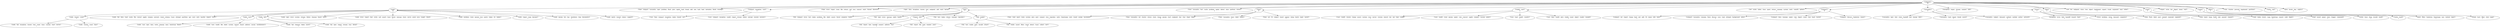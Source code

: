 strict digraph  {
	"['unknown']
59" -> "['node']
14";
	"['unknown']
59" -> "['time', 'compact', 'cassandra', 'oper', 'problem', 'flush', 'give', 'updat', 'load', 'break', 'add', 'one', 'task', 'lead', 'metadata', '\
block', 'strategi']
1";
	"['unknown']
59" -> "['compact', 'exception', 'race']
2";
	"['unknown']
59" -> "['time', 'error', 'repair', 'creat', 'file', 'return', 'call', 'issu', 'concurr', 'exist', 'thread', 'directori']
1";
	"['unknown']
59" -> "['oper', 'data', 'exception', 'cluster', 'test', 'endpoint', 'add', 'exist', 'kernel']
1";
	"['unknown']
59" -> "['fail']
7";
	"['unknown']
59" -> "['race', 'cassandra', 'test', 'cache', 'problem', 'updat', 'detect', 'miss', 'perform', 'stress']
1";
	"['unknown']
59" -> "['time']
4";
	"['unknown']
59" -> "['condit', 'race']
4";
	"['unknown']
59" -> "['set', 'cache', 'index', 'class', 'queri', 'return', 'consequ', 'system', 'notic', 'someth', 'option']
1";
	"['unknown']
59" -> "['compact']
4";
	"['unknown']
59" -> "['cassandra']
3";
	"['unknown']
59" -> "['exception', 'repair', 'stream', 'connect', 'info']
1";
	"['unknown']
59" -> "['error']
2";
	"['unknown']
59" -> "['data']
2";
	"['unknown']
59" -> "['set', 'list', 'endpoint', 'store', 'tree', 'object', 'implement', 'expect', 'trunk', 'argument', 'max', 'order']
1";
	"['unknown']
59" -> "['read']
2";
	"['unknown']
59" -> "['report', 'write', 'list', 'digest', 'mean', 'wait']
1";
	"['unknown']
59" -> "['cache']
2";
	"['unknown']
59" -> "['filter']
2";
	"['unknown']
59" -> "['valu', 'counter', 'prevent', 'implement', 'partition']
1";
	"['unknown']
59" -> "['write', 'one']
1";
	"['unknown']
59" -> "['give', 'involv', 'key', 'replica']
1";
	"['node']
14" -> "['node', 'cluster', 'creat']
3";
	"['node']
14" -> "['node', 'fail', 'data', 'read', 'cache', 'file', 'restart', 'applic', 'misplac', 'prevent', 'stack', 'schema', 'trace', 'attempt', '\
partition', 'agr', 'save', 'auto', 'machin', 'migrat', 'recov']
1";
	"['node']
14" -> "['node', 'race']
2";
	"['node']
14" -> "['node', 'fail']
2";
	"['node']
14" -> "['node', 'oper', 'error', 'system', 'stream', 'follow', 'cleanup', 'board', 'local']
1";
	"['node']
14" -> "['node', 'error', 'report', 'hint', 'write', 'call', 'assert', 'local', 'throw', 'messag', 'store', 'servic', 'proxi', 'java', '\
target', 'check']
1";
	"['node']
14" -> "['node', 'problem', 'state', 'gossip', 'issu', 'patch', 'token', 'cli', 'replac']
1";
	"['node']
14" -> "['node', 'repair', 'rang', 'keyspac']
1";
	"['node']
14" -> "['node', 'gossip', 'list', 'day', 'shutdown', 'ring', 'decommiss']
1";
	"['node']
14" -> "['node', 'patch', 'consist', 'latenc', 'support']
1";
	"['compact', 'exception', 'race']
2" -> "['race', 'time', 'compact', 'exception', 'index', 'bound', 'out']
1";
	"['compact', 'exception', 'race']
2" -> "['race', 'compact', 'exception', 'condit', 'repair', 'stream', 'follow', 'entropi', 'session', 'process']
1";
	"['fail']
7" -> "['fail', 'compact', 'error', 'test', 'index', 'problem', 'file', 'delet', 'associ', 'throw', 'progress', 'build']
1";
	"['fail']
7" -> "['fail', 'oper', 'error', 'messag', 'cqlsh', 'handl']
1";
	"['fail']
7" -> "['report', 'fail']
2";
	"['fail']
7" -> "['fail', 'test', 'index', 'return', 'consequ', 'reproduc']
1";
	"['fail']
7" -> "['fail', 'stable']
2";
	"['time']
4" -> "['time', 'read', 'queri', 'state', 'system', 'give', 'post', 'connect', 'issu', 'reproduc', 'notic', 'timestamp', 'note', 'round', '\
assign', 'increment']
1";
	"['time']
4" -> "['time', 'cassandra', 'set', 'cluster', 'return', 'state', 'chang', 'gossip', 'start', 'endpoint', 'day', 'stay', 'elaps', 'keep']
\
1";
	"['time']
4" -> "['time', 'cassandra', 'class', 'delet', 'follow']
1";
	"['time']
4" -> "['time', 'set', 'ttl', 'subject', 'insert', 'appear', 'integ', 'batch', 'expir', 'mutat']
1";
	"['condit', 'race']
4" -> "['race', 'condit', 'cluster', 'chang', 'associ', 'custom', 'sync', 'server', 'version', 'execut', 'rpc', 'cql', 'type', 'config']
\
1";
	"['condit', 'race']
4" -> "['race', 'condit', 'creat', 'gossip', 'updat', 'valu', 'concurr', 'applic', 'misplac', 'version', 'gener']
1";
	"['condit', 'race']
4" -> "['race', 'read', 'condit', 'counter']
1";
	"['condit', 'race']
4" -> "['race', 'data', 'condit', 'give', 'stable', 'count', 'object', 'reader', 'exampl']
1";
	"['compact']
4" -> "['compact', 'set', 'report', 'chang', 'load', 'call', 'add', 'ttl', 'mean', 'info', 'base']
1";
	"['compact']
4" -> "['compact', 'cassandra', 'consequ', 'flush', 'discuss', 'sync', 'task', 'attempt', 'background', 'allow']
1";
	"['compact']
4" -> "['compact', 'data', 'consequ', 'updat', 'valu', 'digest', 'count', 'tree', 'hash', 'includ']
1";
	"['compact']
4" -> "['compact', 'discuss', 'tombston', 'remov']
1";
	"['cassandra']
3" -> "['cassandra', 'oper', 'hint', 'state', 'handoff', 'end', 'manag', 'deliv']
1";
	"['cassandra']
3" -> "['cassandra', 'read', 'repair', 'break', 'associ']
1";
	"['cassandra']
3" -> "['cassandra', 'subject', 'datacent', 'authent', 'multipl', 'author', 'network']
1";
	"['error']
2" -> "['exception', 'error', 'hint', 'handoff', 'branch', 'bug']
1";
	"['error']
2" -> "['error', 'problem', 'setup', 'datacent', 'compress']
1";
	"['data']
2" -> "['data', 'flush', 'delet', 'post', 'commit', 'memtabl', 'segment']
1";
	"['data']
2" -> "['data', 'queri', 'hang', 'thrift', 'tabl', 'amount', 'request']
1";
	"['read']
2" -> "['read', 'index', 'involv', 'rang', 'bootstrap', 'consist', 'code', 'degre']
1";
	"['read']
2" -> "['read', 'assert', 'gener', 'slice', 'trigger', 'command']
1";
	"['cache']
2" -> "['cache', 'class', 'drop', 'invalid', 'enabl']
1";
	"['cache']
2" -> "['cache', 'mark']
1";
	"['filter']
2" -> "['queri', 'filter', 'tombston', 'timestamp', 'non', 'contain', 'ignor']
1";
	"['filter']
2" -> "['break', 'start', 'filter', 'slice', 'page']
1";
	"['node', 'cluster', 'creat']
3" -> "['node', 'fail', 'exception', 'cluster', 'test', 'creat', 'class', 'custom', 'start', 'server']
1";
	"['node', 'cluster', 'creat']
3" -> "['node', 'cluster', 'creat', 'time']
2";
	"['node', 'race']
2" -> "['node', 'race', 'oper', 'data', 'write', 'cleanup', 'miss', 'bootstrap', 'finish']
1";
	"['node', 'race']
2" -> "['node', 'race', 'condit', 'file', 'delet', 'system', 'restart', 'board', 'address', 'assum', 'outofmemory']
1";
	"['node', 'fail']
2" -> "['node', 'fail', 'cleanup', 'token', 'move']
1";
	"['node', 'fail']
2" -> "['node', 'fail', 'oper', 'repair', 'stream', 'stay', 'detail']
1";
	"['report', 'fail']
2" -> "['fail', 'report', 'hint', 'handoff', 'connect', 'address', 'tcp']
1";
	"['report', 'fail']
2" -> "['fail', 'report', 'file', 'load', 'window', 'json']
1";
	"['fail', 'stable']
2" -> "['fail', 'test', 'stable', 'post', 'invalid', 'situat']
1";
	"['fail', 'stable']
2" -> "['fail', 'stable', 'assert', 'filter', 'stack', 'detect', 'trace', 'collect', 'sort']
1";
}
